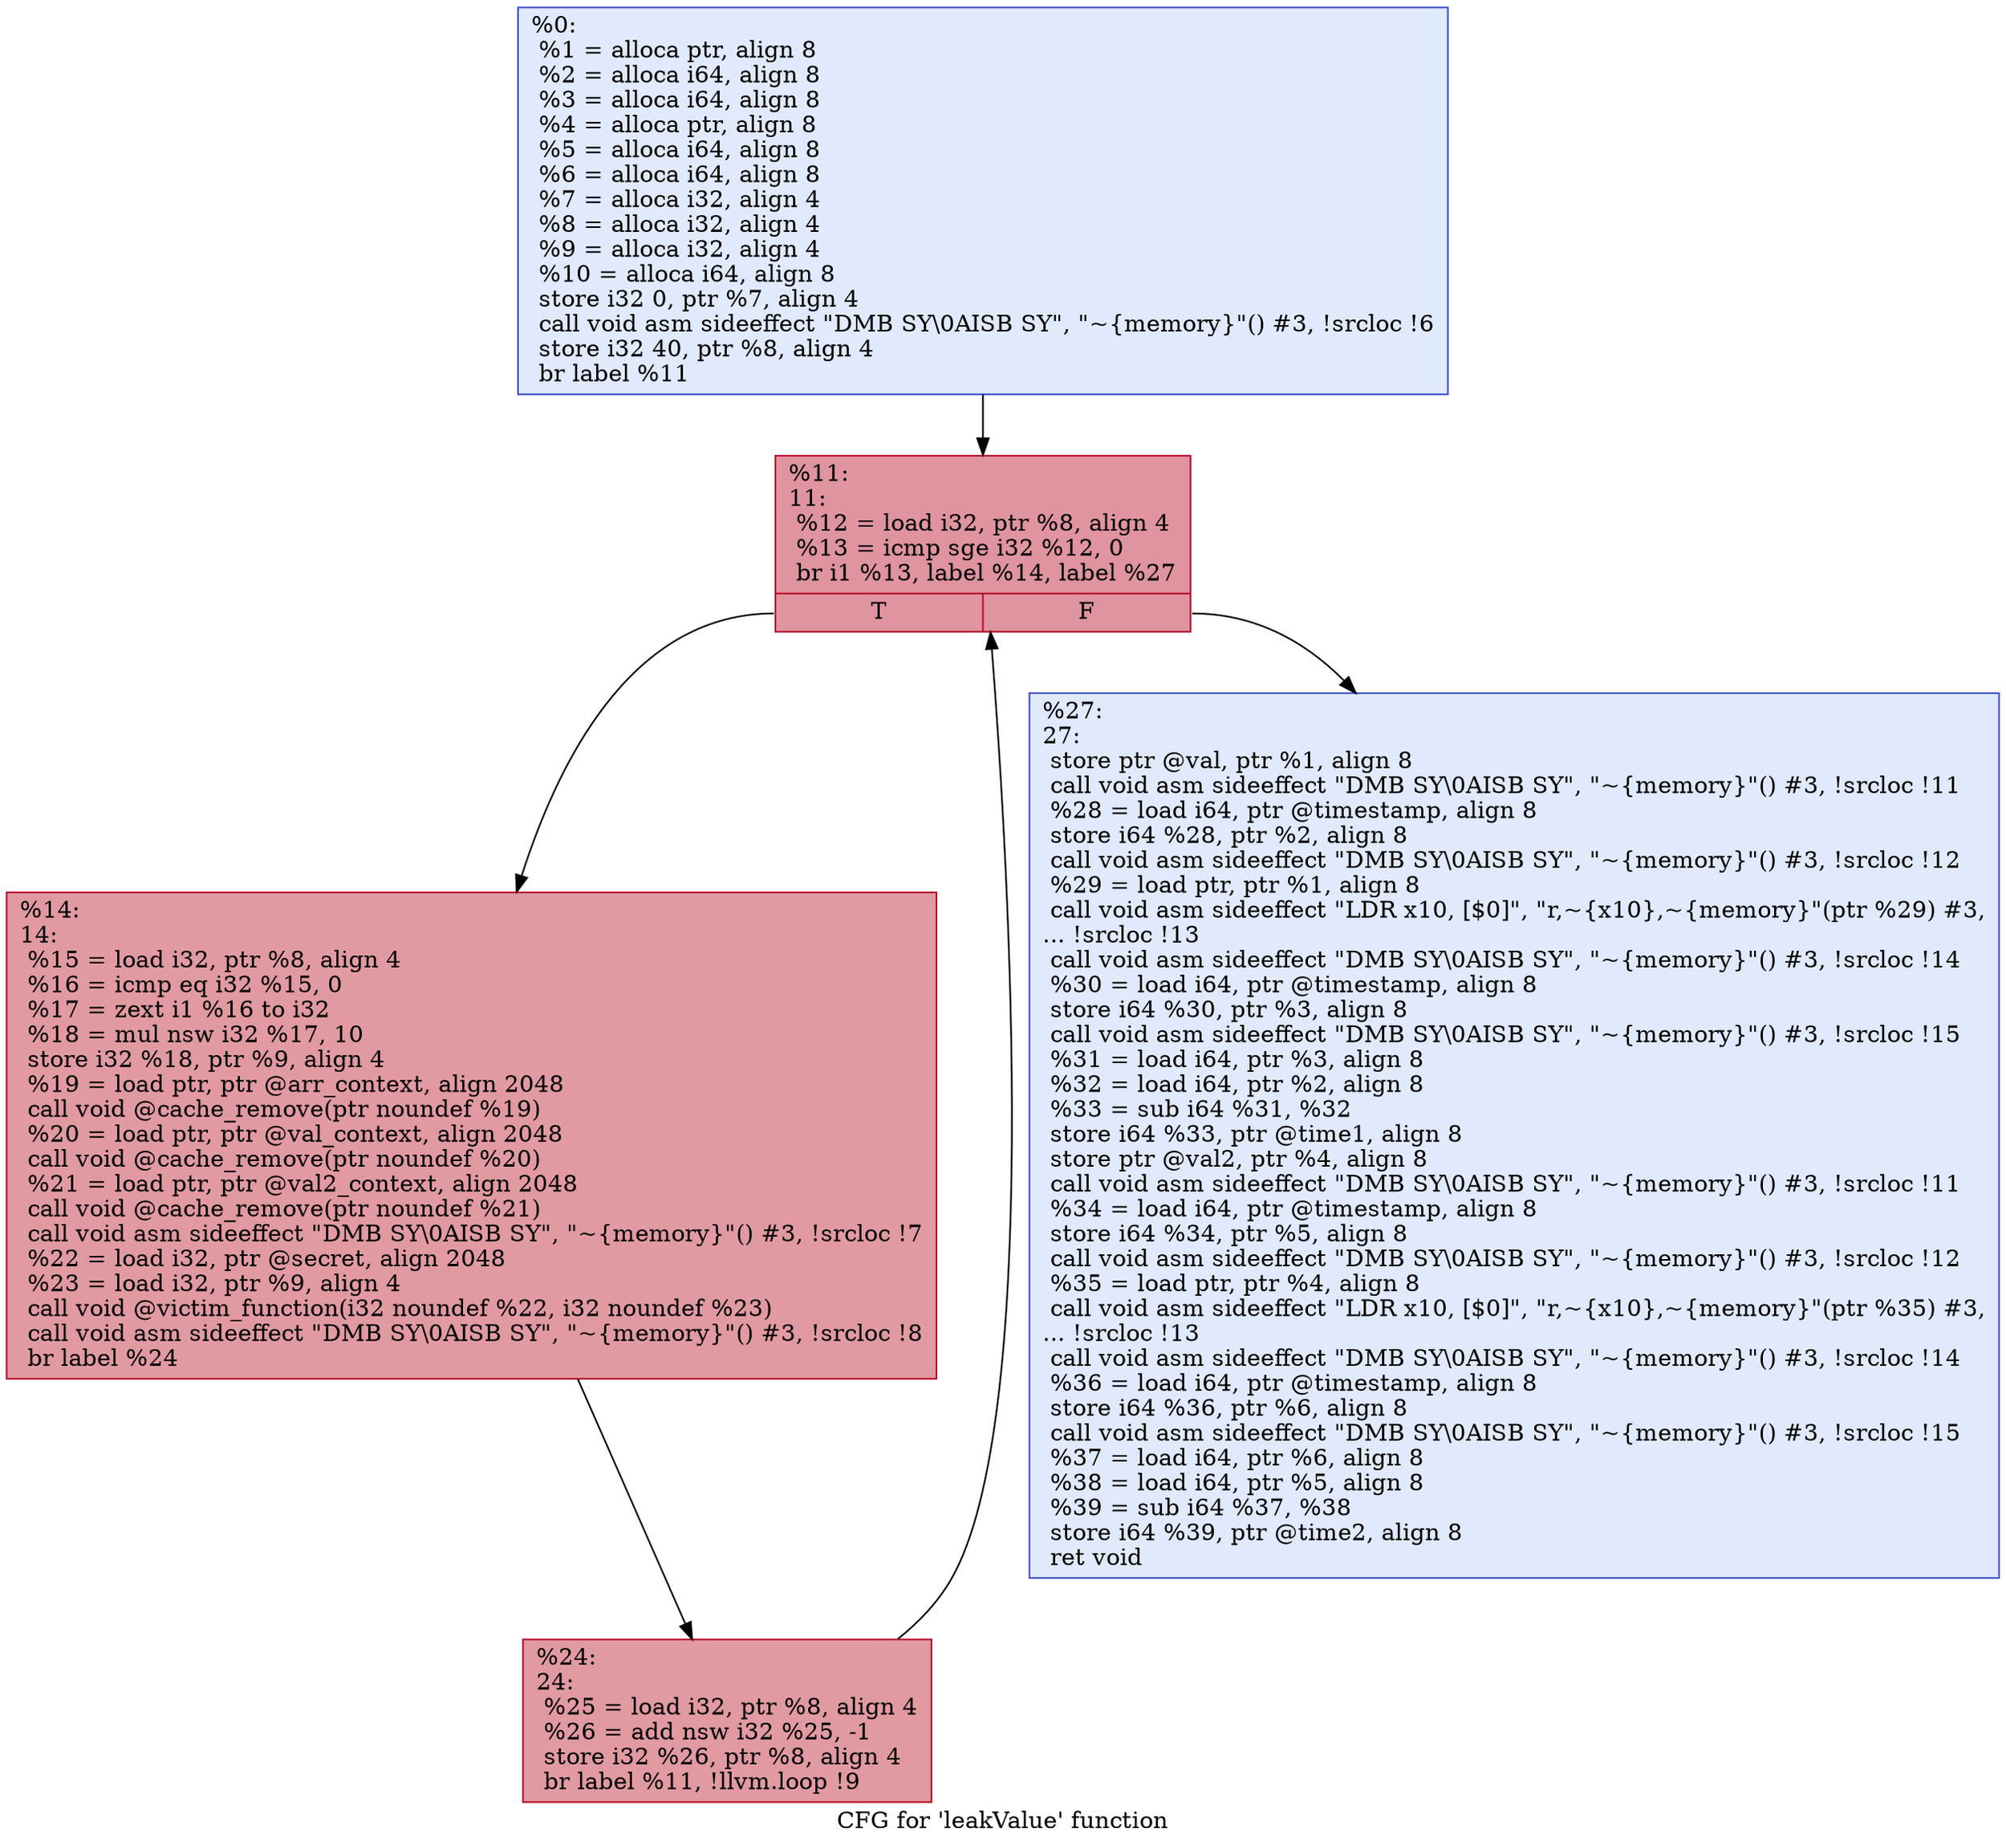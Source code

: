 digraph "CFG for 'leakValue' function" {
	label="CFG for 'leakValue' function";

	Node0x12de398f0 [shape=record,color="#3d50c3ff", style=filled, fillcolor="#b9d0f970",label="{%0:\l  %1 = alloca ptr, align 8\l  %2 = alloca i64, align 8\l  %3 = alloca i64, align 8\l  %4 = alloca ptr, align 8\l  %5 = alloca i64, align 8\l  %6 = alloca i64, align 8\l  %7 = alloca i32, align 4\l  %8 = alloca i32, align 4\l  %9 = alloca i32, align 4\l  %10 = alloca i64, align 8\l  store i32 0, ptr %7, align 4\l  call void asm sideeffect \"DMB SY\\0AISB SY\", \"~\{memory\}\"() #3, !srcloc !6\l  store i32 40, ptr %8, align 4\l  br label %11\l}"];
	Node0x12de398f0 -> Node0x12de3a3c0;
	Node0x12de3a3c0 [shape=record,color="#b70d28ff", style=filled, fillcolor="#b70d2870",label="{%11:\l11:                                               \l  %12 = load i32, ptr %8, align 4\l  %13 = icmp sge i32 %12, 0\l  br i1 %13, label %14, label %27\l|{<s0>T|<s1>F}}"];
	Node0x12de3a3c0:s0 -> Node0x12de3a400;
	Node0x12de3a3c0:s1 -> Node0x12de3a5c0;
	Node0x12de3a400 [shape=record,color="#b70d28ff", style=filled, fillcolor="#bb1b2c70",label="{%14:\l14:                                               \l  %15 = load i32, ptr %8, align 4\l  %16 = icmp eq i32 %15, 0\l  %17 = zext i1 %16 to i32\l  %18 = mul nsw i32 %17, 10\l  store i32 %18, ptr %9, align 4\l  %19 = load ptr, ptr @arr_context, align 2048\l  call void @cache_remove(ptr noundef %19)\l  %20 = load ptr, ptr @val_context, align 2048\l  call void @cache_remove(ptr noundef %20)\l  %21 = load ptr, ptr @val2_context, align 2048\l  call void @cache_remove(ptr noundef %21)\l  call void asm sideeffect \"DMB SY\\0AISB SY\", \"~\{memory\}\"() #3, !srcloc !7\l  %22 = load i32, ptr @secret, align 2048\l  %23 = load i32, ptr %9, align 4\l  call void @victim_function(i32 noundef %22, i32 noundef %23)\l  call void asm sideeffect \"DMB SY\\0AISB SY\", \"~\{memory\}\"() #3, !srcloc !8\l  br label %24\l}"];
	Node0x12de3a400 -> Node0x12de3b350;
	Node0x12de3b350 [shape=record,color="#b70d28ff", style=filled, fillcolor="#bb1b2c70",label="{%24:\l24:                                               \l  %25 = load i32, ptr %8, align 4\l  %26 = add nsw i32 %25, -1\l  store i32 %26, ptr %8, align 4\l  br label %11, !llvm.loop !9\l}"];
	Node0x12de3b350 -> Node0x12de3a3c0;
	Node0x12de3a5c0 [shape=record,color="#3d50c3ff", style=filled, fillcolor="#b9d0f970",label="{%27:\l27:                                               \l  store ptr @val, ptr %1, align 8\l  call void asm sideeffect \"DMB SY\\0AISB SY\", \"~\{memory\}\"() #3, !srcloc !11\l  %28 = load i64, ptr @timestamp, align 8\l  store i64 %28, ptr %2, align 8\l  call void asm sideeffect \"DMB SY\\0AISB SY\", \"~\{memory\}\"() #3, !srcloc !12\l  %29 = load ptr, ptr %1, align 8\l  call void asm sideeffect \"LDR x10, [$0]\", \"r,~\{x10\},~\{memory\}\"(ptr %29) #3,\l... !srcloc !13\l  call void asm sideeffect \"DMB SY\\0AISB SY\", \"~\{memory\}\"() #3, !srcloc !14\l  %30 = load i64, ptr @timestamp, align 8\l  store i64 %30, ptr %3, align 8\l  call void asm sideeffect \"DMB SY\\0AISB SY\", \"~\{memory\}\"() #3, !srcloc !15\l  %31 = load i64, ptr %3, align 8\l  %32 = load i64, ptr %2, align 8\l  %33 = sub i64 %31, %32\l  store i64 %33, ptr @time1, align 8\l  store ptr @val2, ptr %4, align 8\l  call void asm sideeffect \"DMB SY\\0AISB SY\", \"~\{memory\}\"() #3, !srcloc !11\l  %34 = load i64, ptr @timestamp, align 8\l  store i64 %34, ptr %5, align 8\l  call void asm sideeffect \"DMB SY\\0AISB SY\", \"~\{memory\}\"() #3, !srcloc !12\l  %35 = load ptr, ptr %4, align 8\l  call void asm sideeffect \"LDR x10, [$0]\", \"r,~\{x10\},~\{memory\}\"(ptr %35) #3,\l... !srcloc !13\l  call void asm sideeffect \"DMB SY\\0AISB SY\", \"~\{memory\}\"() #3, !srcloc !14\l  %36 = load i64, ptr @timestamp, align 8\l  store i64 %36, ptr %6, align 8\l  call void asm sideeffect \"DMB SY\\0AISB SY\", \"~\{memory\}\"() #3, !srcloc !15\l  %37 = load i64, ptr %6, align 8\l  %38 = load i64, ptr %5, align 8\l  %39 = sub i64 %37, %38\l  store i64 %39, ptr @time2, align 8\l  ret void\l}"];
}
